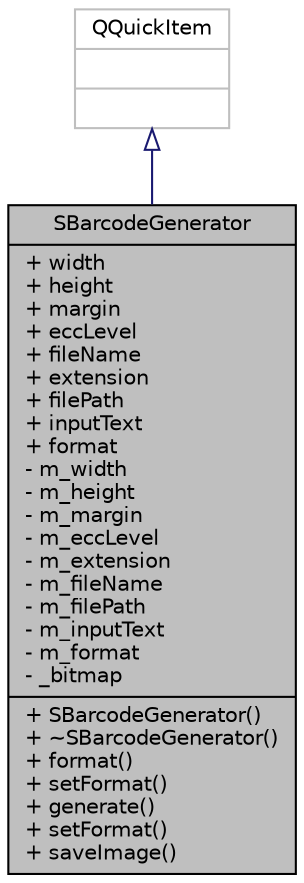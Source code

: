 digraph "SBarcodeGenerator"
{
 // INTERACTIVE_SVG=YES
 // LATEX_PDF_SIZE
  edge [fontname="Helvetica",fontsize="10",labelfontname="Helvetica",labelfontsize="10"];
  node [fontname="Helvetica",fontsize="10",shape=record];
  Node1 [label="{SBarcodeGenerator\n|+ width\l+ height\l+ margin\l+ eccLevel\l+ fileName\l+ extension\l+ filePath\l+ inputText\l+ format\l- m_width\l- m_height\l- m_margin\l- m_eccLevel\l- m_extension\l- m_fileName\l- m_filePath\l- m_inputText\l- m_format\l- _bitmap\l|+ SBarcodeGenerator()\l+ ~SBarcodeGenerator()\l+ format()\l+ setFormat()\l+ generate()\l+ setFormat()\l+ saveImage()\l}",height=0.2,width=0.4,color="black", fillcolor="grey75", style="filled", fontcolor="black",tooltip="The SBarcodeGenerator class allows you to configure, generate & save barcodes."];
  Node2 -> Node1 [dir="back",color="midnightblue",fontsize="10",style="solid",arrowtail="onormal",fontname="Helvetica"];
  Node2 [label="{QQuickItem\n||}",height=0.2,width=0.4,color="grey75", fillcolor="white", style="filled",tooltip=" "];
}
